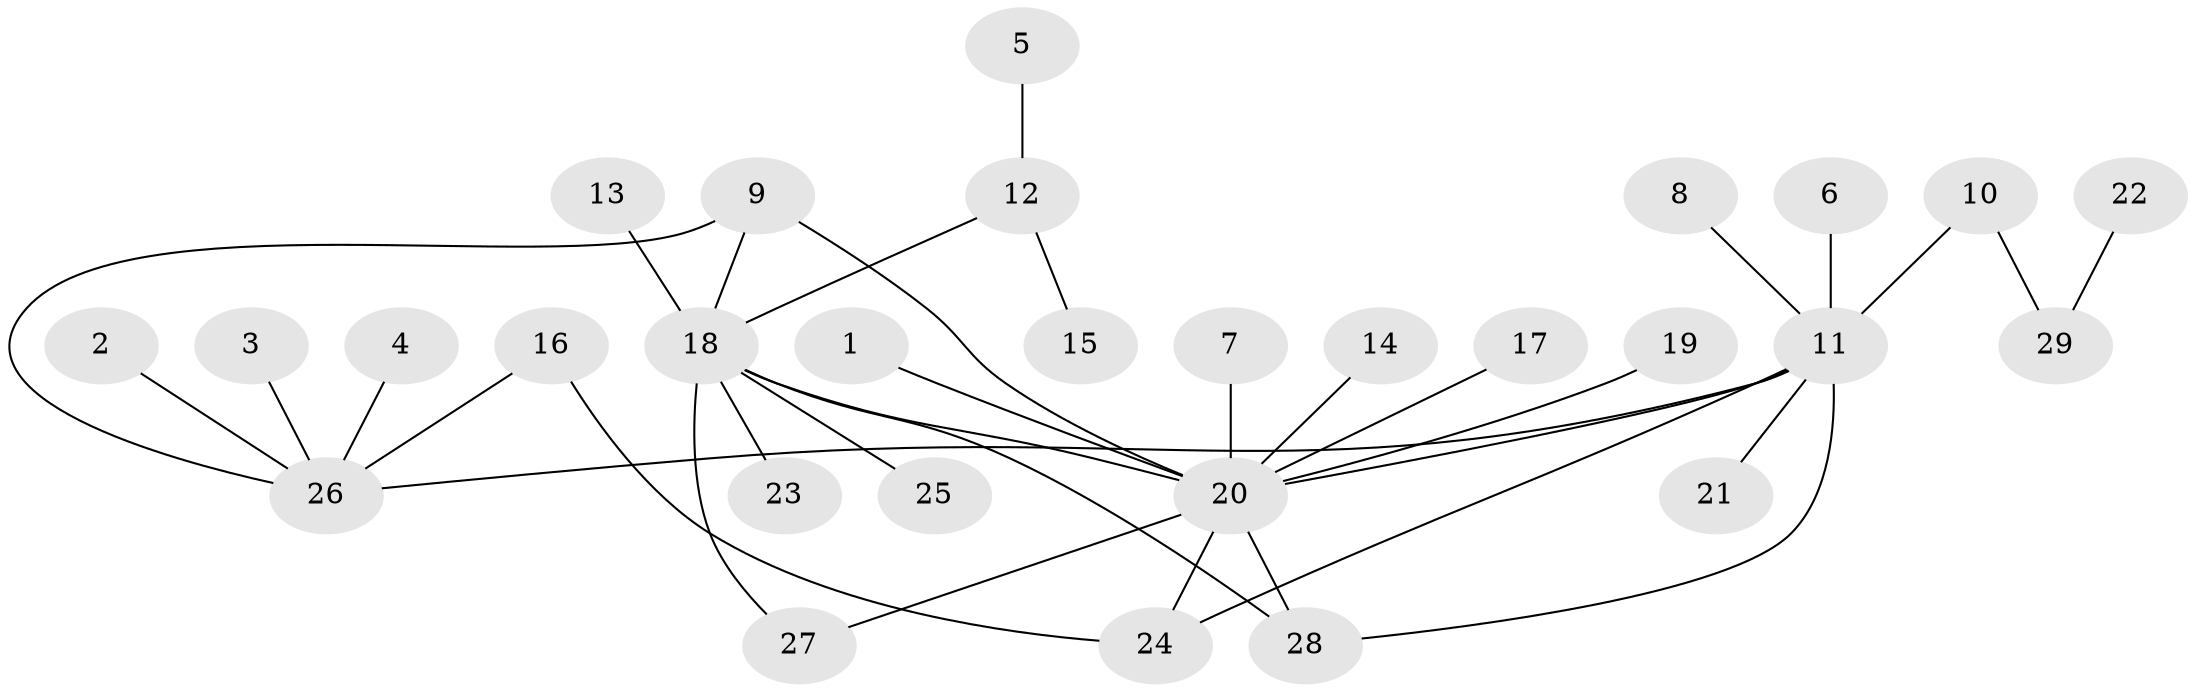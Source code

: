 // original degree distribution, {14: 0.017857142857142856, 10: 0.017857142857142856, 1: 0.625, 11: 0.017857142857142856, 8: 0.017857142857142856, 3: 0.08928571428571429, 5: 0.017857142857142856, 2: 0.14285714285714285, 4: 0.05357142857142857}
// Generated by graph-tools (version 1.1) at 2025/36/03/04/25 23:36:51]
// undirected, 29 vertices, 35 edges
graph export_dot {
  node [color=gray90,style=filled];
  1;
  2;
  3;
  4;
  5;
  6;
  7;
  8;
  9;
  10;
  11;
  12;
  13;
  14;
  15;
  16;
  17;
  18;
  19;
  20;
  21;
  22;
  23;
  24;
  25;
  26;
  27;
  28;
  29;
  1 -- 20 [weight=1.0];
  2 -- 26 [weight=1.0];
  3 -- 26 [weight=1.0];
  4 -- 26 [weight=1.0];
  5 -- 12 [weight=1.0];
  6 -- 11 [weight=1.0];
  7 -- 20 [weight=1.0];
  8 -- 11 [weight=1.0];
  9 -- 18 [weight=1.0];
  9 -- 20 [weight=1.0];
  9 -- 26 [weight=1.0];
  10 -- 11 [weight=1.0];
  10 -- 29 [weight=1.0];
  11 -- 20 [weight=1.0];
  11 -- 21 [weight=1.0];
  11 -- 24 [weight=1.0];
  11 -- 26 [weight=1.0];
  11 -- 28 [weight=1.0];
  12 -- 15 [weight=1.0];
  12 -- 18 [weight=1.0];
  13 -- 18 [weight=1.0];
  14 -- 20 [weight=1.0];
  16 -- 24 [weight=1.0];
  16 -- 26 [weight=1.0];
  17 -- 20 [weight=1.0];
  18 -- 20 [weight=1.0];
  18 -- 23 [weight=1.0];
  18 -- 25 [weight=1.0];
  18 -- 27 [weight=1.0];
  18 -- 28 [weight=1.0];
  19 -- 20 [weight=1.0];
  20 -- 24 [weight=1.0];
  20 -- 27 [weight=1.0];
  20 -- 28 [weight=1.0];
  22 -- 29 [weight=1.0];
}
